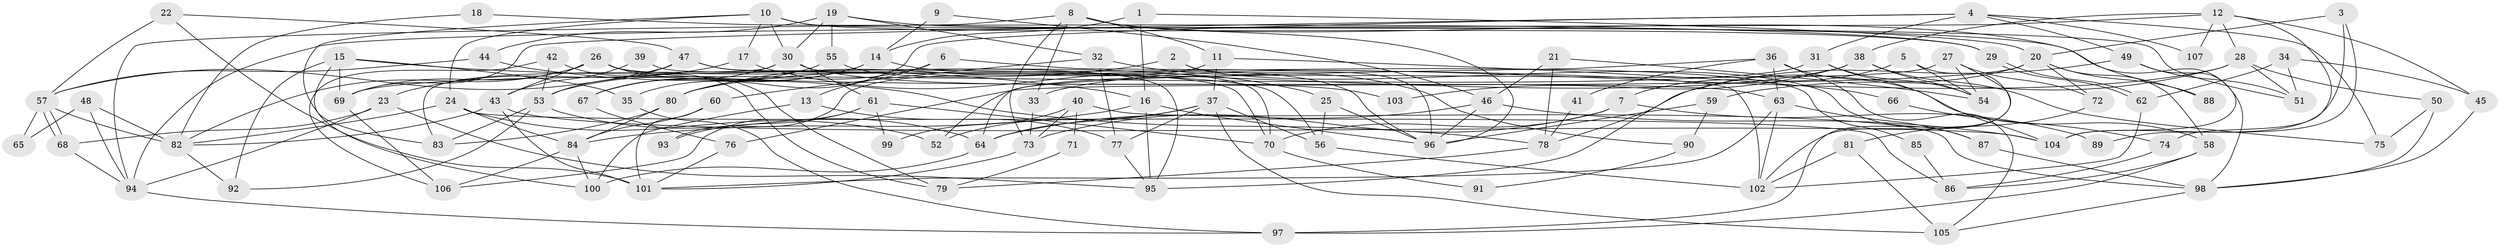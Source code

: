// Generated by graph-tools (version 1.1) at 2025/11/02/27/25 16:11:17]
// undirected, 107 vertices, 214 edges
graph export_dot {
graph [start="1"]
  node [color=gray90,style=filled];
  1;
  2;
  3;
  4;
  5;
  6;
  7;
  8;
  9;
  10;
  11;
  12;
  13;
  14;
  15;
  16;
  17;
  18;
  19;
  20;
  21;
  22;
  23;
  24;
  25;
  26;
  27;
  28;
  29;
  30;
  31;
  32;
  33;
  34;
  35;
  36;
  37;
  38;
  39;
  40;
  41;
  42;
  43;
  44;
  45;
  46;
  47;
  48;
  49;
  50;
  51;
  52;
  53;
  54;
  55;
  56;
  57;
  58;
  59;
  60;
  61;
  62;
  63;
  64;
  65;
  66;
  67;
  68;
  69;
  70;
  71;
  72;
  73;
  74;
  75;
  76;
  77;
  78;
  79;
  80;
  81;
  82;
  83;
  84;
  85;
  86;
  87;
  88;
  89;
  90;
  91;
  92;
  93;
  94;
  95;
  96;
  97;
  98;
  99;
  100;
  101;
  102;
  103;
  104;
  105;
  106;
  107;
  1 -- 14;
  1 -- 16;
  1 -- 20;
  2 -- 96;
  2 -- 87;
  2 -- 80;
  3 -- 20;
  3 -- 104;
  3 -- 89;
  4 -- 31;
  4 -- 75;
  4 -- 35;
  4 -- 49;
  4 -- 69;
  4 -- 107;
  5 -- 97;
  5 -- 54;
  5 -- 7;
  6 -- 80;
  6 -- 102;
  6 -- 13;
  7 -- 70;
  7 -- 73;
  7 -- 89;
  8 -- 33;
  8 -- 73;
  8 -- 11;
  8 -- 88;
  8 -- 94;
  8 -- 96;
  9 -- 46;
  9 -- 14;
  10 -- 24;
  10 -- 83;
  10 -- 17;
  10 -- 29;
  10 -- 30;
  10 -- 51;
  11 -- 37;
  11 -- 66;
  11 -- 93;
  12 -- 94;
  12 -- 38;
  12 -- 28;
  12 -- 45;
  12 -- 74;
  12 -- 107;
  13 -- 100;
  13 -- 77;
  14 -- 67;
  14 -- 53;
  14 -- 85;
  15 -- 16;
  15 -- 92;
  15 -- 35;
  15 -- 69;
  15 -- 100;
  16 -- 84;
  16 -- 95;
  16 -- 96;
  17 -- 25;
  17 -- 23;
  18 -- 29;
  18 -- 82;
  19 -- 30;
  19 -- 32;
  19 -- 44;
  19 -- 55;
  19 -- 98;
  20 -- 58;
  20 -- 72;
  20 -- 76;
  20 -- 88;
  20 -- 95;
  21 -- 78;
  21 -- 54;
  21 -- 46;
  22 -- 57;
  22 -- 47;
  22 -- 101;
  23 -- 68;
  23 -- 94;
  23 -- 95;
  24 -- 52;
  24 -- 82;
  24 -- 84;
  24 -- 86;
  25 -- 96;
  25 -- 56;
  26 -- 63;
  26 -- 69;
  26 -- 43;
  26 -- 70;
  26 -- 79;
  26 -- 82;
  27 -- 102;
  27 -- 72;
  27 -- 52;
  27 -- 54;
  28 -- 51;
  28 -- 33;
  28 -- 50;
  28 -- 59;
  29 -- 62;
  29 -- 62;
  30 -- 67;
  30 -- 61;
  30 -- 83;
  30 -- 103;
  31 -- 104;
  31 -- 69;
  31 -- 54;
  32 -- 77;
  32 -- 60;
  32 -- 90;
  33 -- 73;
  34 -- 51;
  34 -- 45;
  34 -- 62;
  35 -- 97;
  36 -- 63;
  36 -- 64;
  36 -- 41;
  36 -- 58;
  36 -- 105;
  37 -- 77;
  37 -- 64;
  37 -- 52;
  37 -- 56;
  37 -- 105;
  38 -- 54;
  38 -- 80;
  38 -- 75;
  38 -- 103;
  39 -- 43;
  39 -- 95;
  40 -- 98;
  40 -- 73;
  40 -- 71;
  40 -- 99;
  41 -- 78;
  42 -- 79;
  42 -- 53;
  42 -- 106;
  43 -- 82;
  43 -- 101;
  43 -- 104;
  44 -- 57;
  44 -- 78;
  45 -- 98;
  46 -- 96;
  46 -- 64;
  46 -- 104;
  47 -- 70;
  47 -- 53;
  47 -- 56;
  47 -- 57;
  48 -- 94;
  48 -- 82;
  48 -- 65;
  49 -- 104;
  49 -- 51;
  49 -- 78;
  50 -- 98;
  50 -- 75;
  53 -- 64;
  53 -- 83;
  53 -- 92;
  55 -- 96;
  55 -- 67;
  56 -- 102;
  57 -- 68;
  57 -- 68;
  57 -- 65;
  57 -- 82;
  58 -- 97;
  58 -- 86;
  59 -- 96;
  59 -- 90;
  60 -- 101;
  60 -- 84;
  61 -- 106;
  61 -- 70;
  61 -- 93;
  61 -- 99;
  62 -- 102;
  63 -- 102;
  63 -- 101;
  63 -- 87;
  64 -- 100;
  66 -- 74;
  67 -- 76;
  68 -- 94;
  69 -- 106;
  70 -- 91;
  71 -- 79;
  72 -- 81;
  73 -- 101;
  74 -- 86;
  76 -- 101;
  77 -- 95;
  78 -- 79;
  80 -- 84;
  80 -- 83;
  81 -- 105;
  81 -- 102;
  82 -- 92;
  84 -- 106;
  84 -- 100;
  85 -- 86;
  87 -- 98;
  90 -- 91;
  94 -- 97;
  98 -- 105;
}
